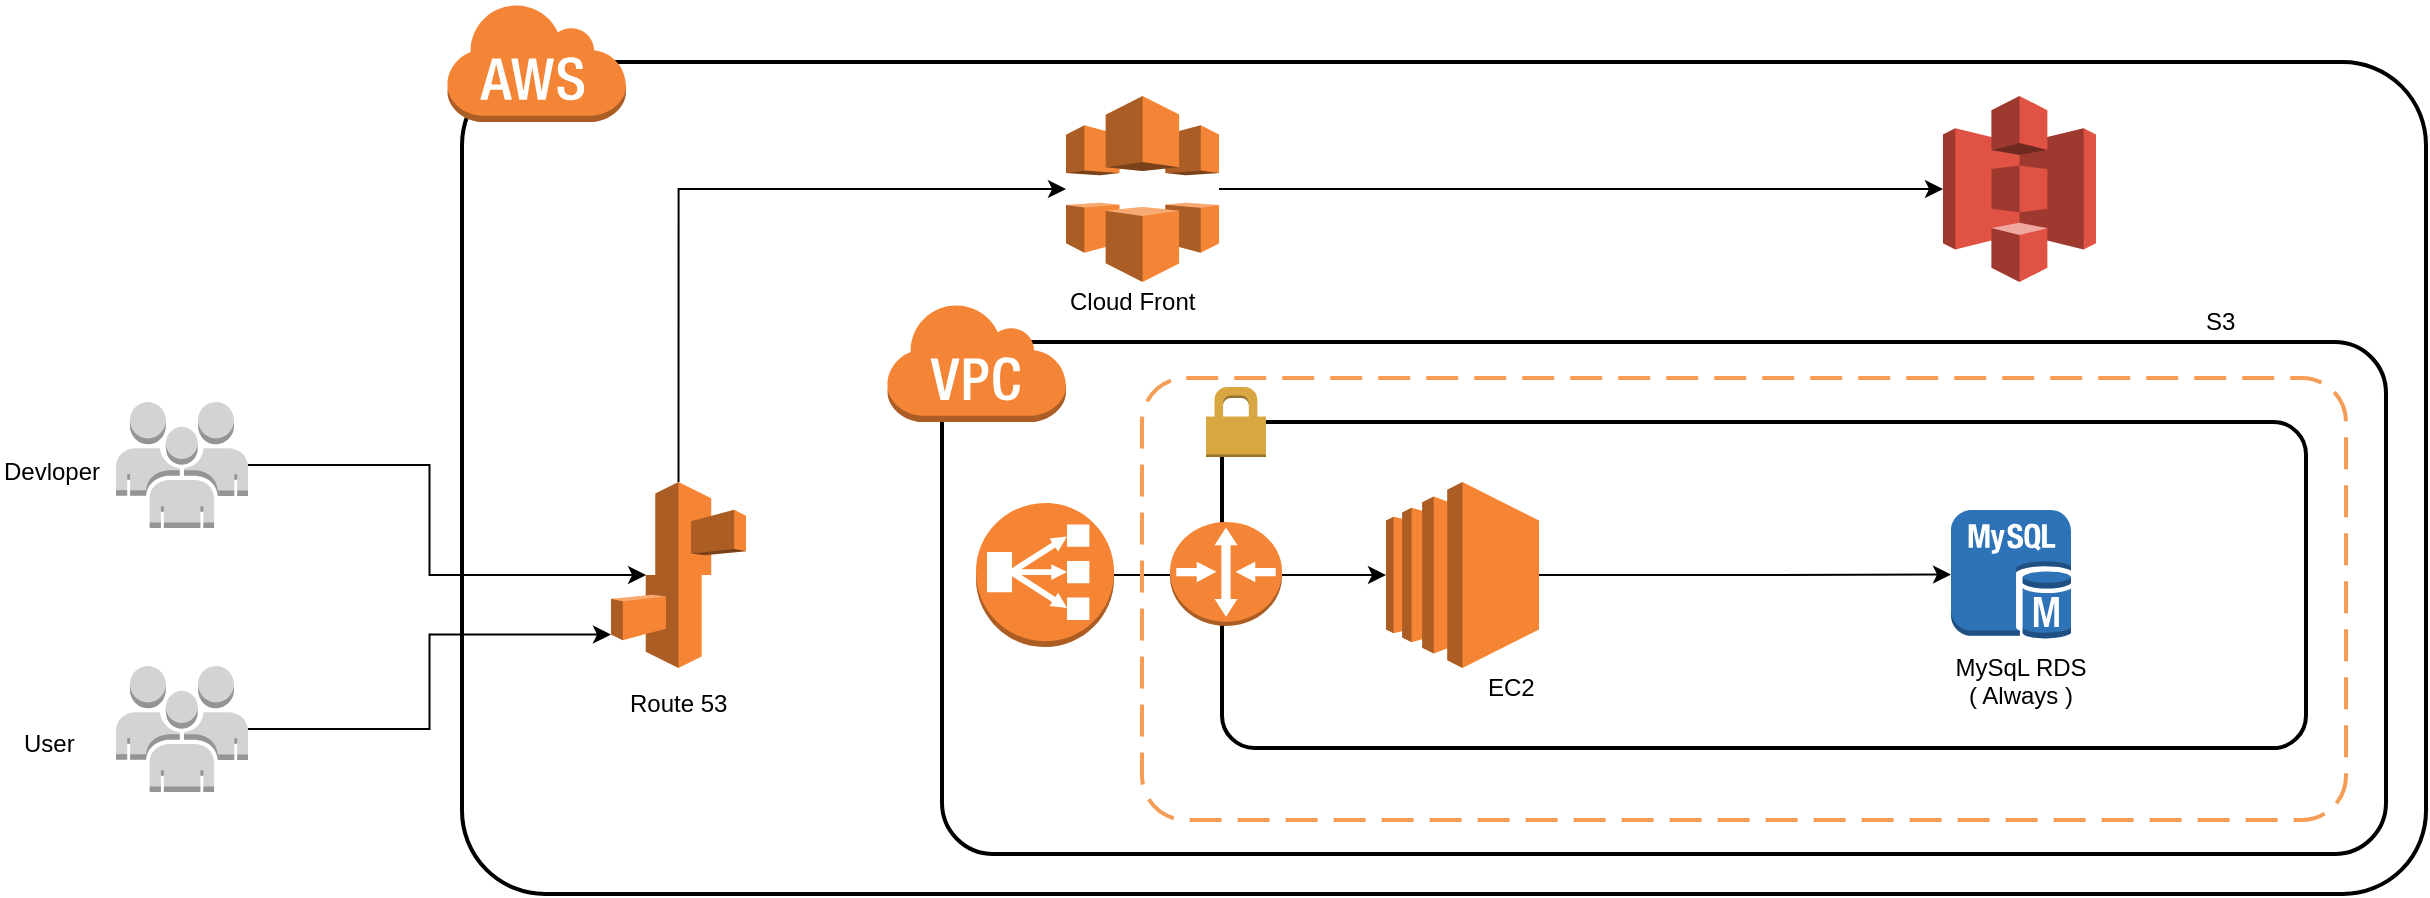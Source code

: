 <mxfile version="12.2.4" pages="1"><diagram id="UxBxNhYOHXJTw2tBtEdH" name="Page-1"><mxGraphModel dx="1033" dy="621" grid="1" gridSize="10" guides="1" tooltips="1" connect="1" arrows="1" fold="1" page="1" pageScale="1" pageWidth="1300" pageHeight="850" math="0" shadow="0"><root><mxCell id="0"/><mxCell id="1" parent="0"/><mxCell id="2" value="" style="rounded=1;arcSize=10;dashed=0;fillColor=none;gradientColor=none;strokeWidth=2;" parent="1" vertex="1"><mxGeometry x="241" y="74" width="982" height="416" as="geometry"/></mxCell><mxCell id="3" value="" style="dashed=0;html=1;shape=mxgraph.aws3.cloud;fillColor=#F58536;gradientColor=none;dashed=0;" parent="1" vertex="1"><mxGeometry x="233" y="44" width="90" height="60" as="geometry"/></mxCell><mxCell id="4" value="" style="rounded=1;arcSize=10;dashed=0;fillColor=none;gradientColor=none;strokeWidth=2;" parent="1" vertex="1"><mxGeometry x="481" y="214" width="722" height="256" as="geometry"/></mxCell><mxCell id="5" value="" style="dashed=0;html=1;shape=mxgraph.aws3.virtual_private_cloud;fillColor=#F58536;gradientColor=none;dashed=0;" parent="1" vertex="1"><mxGeometry x="453" y="194" width="90" height="60" as="geometry"/></mxCell><mxCell id="6" style="edgeStyle=orthogonalEdgeStyle;rounded=0;orthogonalLoop=1;jettySize=auto;html=1;exitX=0.5;exitY=0;exitDx=0;exitDy=0;exitPerimeter=0;entryX=0;entryY=0.5;entryDx=0;entryDy=0;entryPerimeter=0;" parent="1" source="7" target="15" edge="1"><mxGeometry relative="1" as="geometry"/></mxCell><mxCell id="7" value="" style="outlineConnect=0;dashed=0;verticalLabelPosition=bottom;verticalAlign=top;align=center;html=1;shape=mxgraph.aws3.elastic_beanstalk;fillColor=#F58534;gradientColor=none;" parent="1" vertex="1"><mxGeometry x="315.5" y="284" width="67.5" height="93" as="geometry"/></mxCell><mxCell id="8" style="edgeStyle=orthogonalEdgeStyle;rounded=0;orthogonalLoop=1;jettySize=auto;html=1;exitX=1;exitY=0.5;exitDx=0;exitDy=0;exitPerimeter=0;" parent="1" source="9" target="17" edge="1"><mxGeometry relative="1" as="geometry"/></mxCell><mxCell id="9" value="" style="outlineConnect=0;dashed=0;verticalLabelPosition=bottom;verticalAlign=top;align=center;html=1;shape=mxgraph.aws3.classic_load_balancer;fillColor=#F58534;gradientColor=none;" parent="1" vertex="1"><mxGeometry x="498" y="294.5" width="69" height="72" as="geometry"/></mxCell><mxCell id="10" value="" style="rounded=1;arcSize=10;dashed=1;strokeColor=#F59D56;fillColor=none;gradientColor=none;dashPattern=8 4;strokeWidth=2;" parent="1" vertex="1"><mxGeometry x="581" y="232" width="602" height="221" as="geometry"/></mxCell><mxCell id="11" value="" style="rounded=1;arcSize=10;dashed=0;fillColor=none;gradientColor=none;strokeWidth=2;" parent="1" vertex="1"><mxGeometry x="621" y="254" width="542" height="163" as="geometry"/></mxCell><mxCell id="12" value="" style="dashed=0;html=1;shape=mxgraph.aws3.permissions;fillColor=#D9A741;gradientColor=none;dashed=0;" parent="1" vertex="1"><mxGeometry x="613" y="236.5" width="30" height="35" as="geometry"/></mxCell><mxCell id="13" value="" style="outlineConnect=0;dashed=0;verticalLabelPosition=bottom;verticalAlign=top;align=center;html=1;shape=mxgraph.aws3.s3;fillColor=#E05243;gradientColor=none;" parent="1" vertex="1"><mxGeometry x="981.5" y="91" width="76.5" height="93" as="geometry"/></mxCell><mxCell id="14" style="edgeStyle=orthogonalEdgeStyle;rounded=0;orthogonalLoop=1;jettySize=auto;html=1;entryX=0;entryY=0.5;entryDx=0;entryDy=0;entryPerimeter=0;" parent="1" source="15" target="13" edge="1"><mxGeometry relative="1" as="geometry"/></mxCell><mxCell id="15" value="" style="outlineConnect=0;dashed=0;verticalLabelPosition=bottom;verticalAlign=top;align=center;html=1;shape=mxgraph.aws3.cloudfront;fillColor=#F58536;gradientColor=none;" parent="1" vertex="1"><mxGeometry x="543" y="91" width="76.5" height="93" as="geometry"/></mxCell><mxCell id="16" style="edgeStyle=orthogonalEdgeStyle;rounded=0;orthogonalLoop=1;jettySize=auto;html=1;entryX=0;entryY=0.5;entryDx=0;entryDy=0;entryPerimeter=0;" parent="1" source="17" target="18" edge="1"><mxGeometry relative="1" as="geometry"/></mxCell><mxCell id="17" value="" style="outlineConnect=0;dashed=0;verticalLabelPosition=bottom;verticalAlign=top;align=center;html=1;shape=mxgraph.aws3.ec2;fillColor=#F58534;gradientColor=none;" parent="1" vertex="1"><mxGeometry x="703" y="284" width="76.5" height="93" as="geometry"/></mxCell><mxCell id="18" value="" style="outlineConnect=0;dashed=0;verticalLabelPosition=bottom;verticalAlign=top;align=center;html=1;shape=mxgraph.aws3.mysql_db_instance;fillColor=#2E73B8;gradientColor=none;" parent="1" vertex="1"><mxGeometry x="985.5" y="298" width="60" height="64.5" as="geometry"/></mxCell><mxCell id="19" style="edgeStyle=orthogonalEdgeStyle;rounded=0;orthogonalLoop=1;jettySize=auto;html=1;exitX=1;exitY=0.5;exitDx=0;exitDy=0;exitPerimeter=0;entryX=0.26;entryY=0.5;entryDx=0;entryDy=0;entryPerimeter=0;" parent="1" source="20" target="7" edge="1"><mxGeometry relative="1" as="geometry"/></mxCell><mxCell id="20" value="" style="outlineConnect=0;dashed=0;verticalLabelPosition=bottom;verticalAlign=top;align=center;html=1;shape=mxgraph.aws3.users;fillColor=#D2D3D3;gradientColor=none;" parent="1" vertex="1"><mxGeometry x="68" y="244" width="66" height="63" as="geometry"/></mxCell><mxCell id="21" style="edgeStyle=orthogonalEdgeStyle;rounded=0;orthogonalLoop=1;jettySize=auto;html=1;exitX=1;exitY=0.5;exitDx=0;exitDy=0;exitPerimeter=0;entryX=0;entryY=0.82;entryDx=0;entryDy=0;entryPerimeter=0;" parent="1" source="22" target="7" edge="1"><mxGeometry relative="1" as="geometry"/></mxCell><mxCell id="22" value="" style="outlineConnect=0;dashed=0;verticalLabelPosition=bottom;verticalAlign=top;align=center;html=1;shape=mxgraph.aws3.users;fillColor=#D2D3D3;gradientColor=none;" parent="1" vertex="1"><mxGeometry x="68" y="376" width="66" height="63" as="geometry"/></mxCell><mxCell id="23" value="Devloper" style="text;html=1;resizable=0;points=[];autosize=1;align=left;verticalAlign=top;spacingTop=-4;" parent="1" vertex="1"><mxGeometry x="10" y="269" width="60" height="20" as="geometry"/></mxCell><mxCell id="24" value="User" style="text;html=1;resizable=0;points=[];autosize=1;align=left;verticalAlign=top;spacingTop=-4;" parent="1" vertex="1"><mxGeometry x="20" y="404.5" width="40" height="20" as="geometry"/></mxCell><mxCell id="25" value="Route 53&lt;br&gt;" style="text;html=1;resizable=0;points=[];autosize=1;align=left;verticalAlign=top;spacingTop=-4;" parent="1" vertex="1"><mxGeometry x="323" y="384.5" width="60" height="20" as="geometry"/></mxCell><mxCell id="26" value="Cloud Front" style="text;html=1;resizable=0;points=[];autosize=1;align=left;verticalAlign=top;spacingTop=-4;" parent="1" vertex="1"><mxGeometry x="543" y="184" width="80" height="20" as="geometry"/></mxCell><mxCell id="27" value="S3" style="text;html=1;resizable=0;points=[];autosize=1;align=left;verticalAlign=top;spacingTop=-4;" parent="1" vertex="1"><mxGeometry x="1111" y="194" width="30" height="20" as="geometry"/></mxCell><mxCell id="28" value="EC2" style="text;html=1;resizable=0;points=[];autosize=1;align=left;verticalAlign=top;spacingTop=-4;" parent="1" vertex="1"><mxGeometry x="751.5" y="377" width="40" height="20" as="geometry"/></mxCell><mxCell id="29" value="MySqL RDS&lt;br&gt;( Always )" style="text;html=1;resizable=0;points=[];autosize=1;align=center;verticalAlign=top;spacingTop=-4;" parent="1" vertex="1"><mxGeometry x="979.5" y="367" width="80" height="30" as="geometry"/></mxCell><mxCell id="31" value="" style="outlineConnect=0;dashed=0;verticalLabelPosition=bottom;verticalAlign=top;align=center;html=1;shape=mxgraph.aws3.router;fillColor=#F58536;gradientColor=none;" parent="1" vertex="1"><mxGeometry x="595" y="304" width="56" height="52" as="geometry"/></mxCell></root></mxGraphModel></diagram></mxfile>